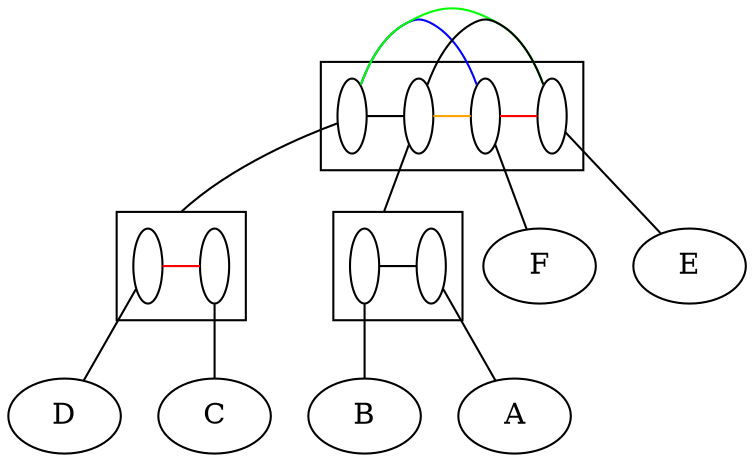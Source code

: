 digraph G {
compound=True;
F;
E;
B;
A;
D;
C;
subgraph cluster_CEDAFB {
s_CD [label=" ", fillcolor=white, fixedsize=True, width=0.2];
s_AB [label=" ", fillcolor=white, fixedsize=True, width=0.2];
s_F [label=" ", fillcolor=white, fixedsize=True, width=0.2];
s_E [label=" ", fillcolor=white, fixedsize=True, width=0.2];
subgraph  {
rank=same;
s_CD -> s_AB  [arrowhead=none, color=black];
s_CD -> s_F  [arrowhead=none, color=blue];
s_CD -> s_E  [arrowhead=none, color=green];
s_AB -> s_F  [arrowhead=none, color=orange];
s_AB -> s_E  [arrowhead=none, color=black];
s_F -> s_E  [arrowhead=none, color=red];
}

}

subgraph cluster_AB {
s_B [label=" ", fillcolor=white, fixedsize=True, width=0.2];
s_A [label=" ", fillcolor=white, fixedsize=True, width=0.2];
subgraph  {
rank=same;
s_B -> s_A  [arrowhead=none, color=black];
}

}

subgraph cluster_CD {
s_D [label=" ", fillcolor=white, fixedsize=True, width=0.2];
s_C [label=" ", fillcolor=white, fixedsize=True, width=0.2];
subgraph  {
rank=same;
s_D -> s_C  [arrowhead=none, color=red];
}

}

s_F -> F  [arrowhead=none];
s_E -> E  [arrowhead=none];
s_B -> B  [arrowhead=none];
s_A -> A  [arrowhead=none];
s_D -> D  [arrowhead=none];
s_C -> C  [arrowhead=none];
s_AB -> s_B  [arrowhead=none, lhead=cluster_AB];
s_CD -> s_D  [arrowhead=none, lhead=cluster_CD];
}
